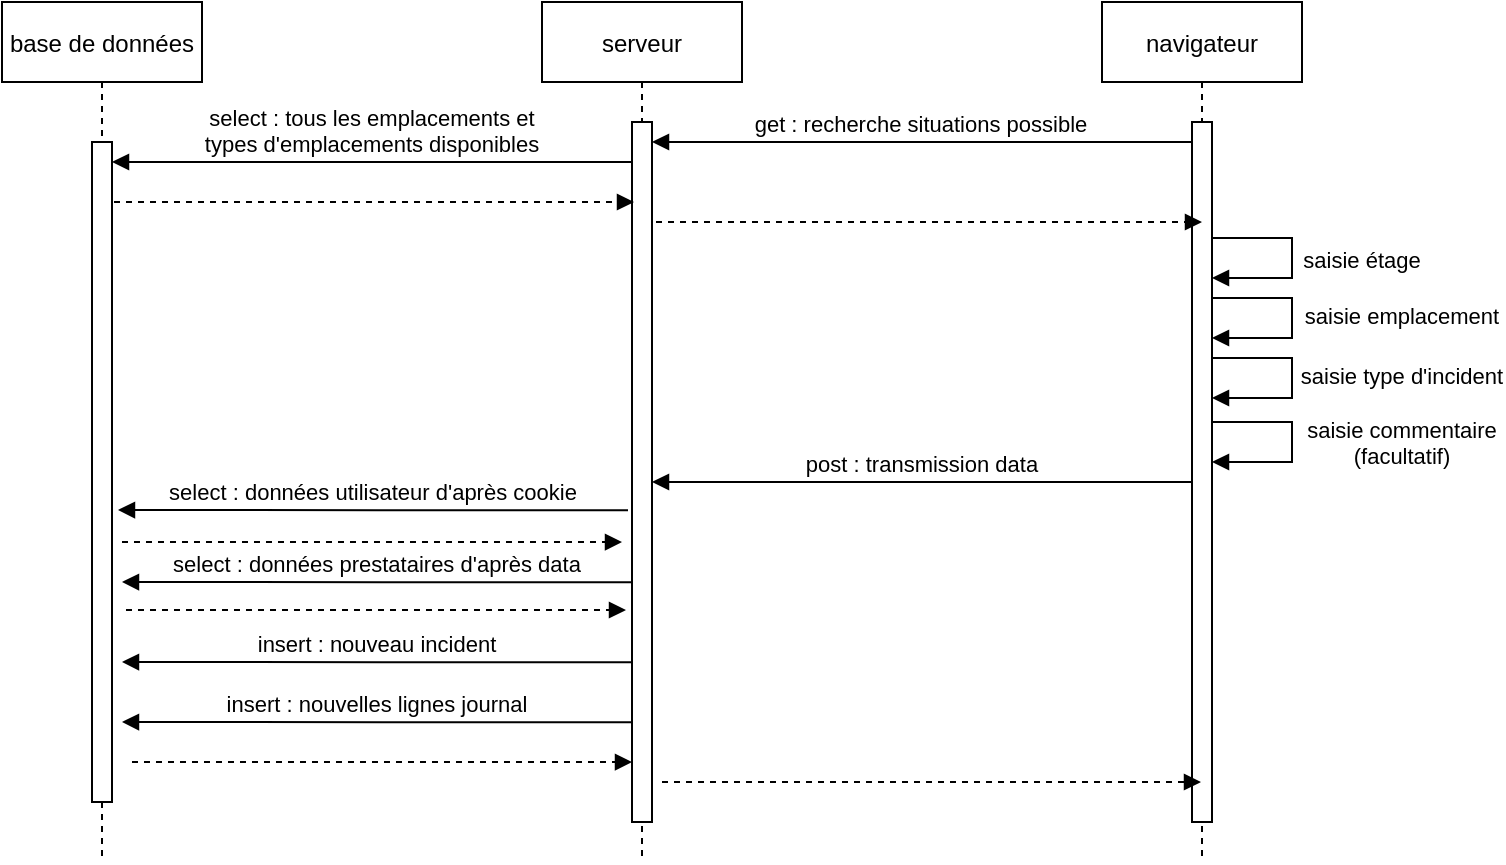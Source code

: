 <mxfile version="20.4.1" type="device"><diagram id="kgpKYQtTHZ0yAKxKKP6v" name="Page-1"><mxGraphModel dx="1102" dy="582" grid="1" gridSize="10" guides="1" tooltips="1" connect="1" arrows="1" fold="1" page="1" pageScale="1" pageWidth="850" pageHeight="1100" math="0" shadow="0"><root><mxCell id="0"/><mxCell id="1" parent="0"/><mxCell id="DQTdDgS3IpMgAFfMAFLB-1" value="serveur" style="shape=umlLifeline;perimeter=lifelinePerimeter;container=1;collapsible=0;recursiveResize=0;rounded=0;shadow=0;strokeWidth=1;" vertex="1" parent="1"><mxGeometry x="340" y="30" width="100" height="430" as="geometry"/></mxCell><mxCell id="DQTdDgS3IpMgAFfMAFLB-2" value="" style="points=[];perimeter=orthogonalPerimeter;rounded=0;shadow=0;strokeWidth=1;" vertex="1" parent="DQTdDgS3IpMgAFfMAFLB-1"><mxGeometry x="45" y="60" width="10" height="350" as="geometry"/></mxCell><mxCell id="DQTdDgS3IpMgAFfMAFLB-3" value="get : recherche situations possible" style="verticalAlign=bottom;endArrow=block;shadow=0;strokeWidth=1;" edge="1" parent="DQTdDgS3IpMgAFfMAFLB-1"><mxGeometry relative="1" as="geometry"><mxPoint x="324.5" y="70" as="sourcePoint"/><Array as="points"><mxPoint x="245" y="70"/></Array><mxPoint x="55" y="70" as="targetPoint"/></mxGeometry></mxCell><mxCell id="DQTdDgS3IpMgAFfMAFLB-15" value="select : tous les emplacements et&#10;types d'emplacements disponibles" style="verticalAlign=bottom;endArrow=block;shadow=0;strokeWidth=1;" edge="1" parent="DQTdDgS3IpMgAFfMAFLB-1"><mxGeometry relative="1" as="geometry"><mxPoint x="45" y="80" as="sourcePoint"/><mxPoint x="-215" y="80" as="targetPoint"/><Array as="points"><mxPoint x="-29.5" y="80"/><mxPoint x="-69.5" y="80"/></Array></mxGeometry></mxCell><mxCell id="DQTdDgS3IpMgAFfMAFLB-25" value="" style="verticalAlign=bottom;endArrow=block;shadow=0;strokeWidth=1;dashed=1;exitX=1.5;exitY=0.707;exitDx=0;exitDy=0;exitPerimeter=0;" edge="1" parent="DQTdDgS3IpMgAFfMAFLB-1"><mxGeometry relative="1" as="geometry"><mxPoint x="-205" y="380" as="sourcePoint"/><mxPoint x="45" y="380.04" as="targetPoint"/></mxGeometry></mxCell><mxCell id="DQTdDgS3IpMgAFfMAFLB-4" value="navigateur" style="shape=umlLifeline;perimeter=lifelinePerimeter;container=1;collapsible=0;recursiveResize=0;rounded=0;shadow=0;strokeWidth=1;fontStyle=0" vertex="1" parent="1"><mxGeometry x="620" y="30" width="100" height="430" as="geometry"/></mxCell><mxCell id="DQTdDgS3IpMgAFfMAFLB-5" value="" style="points=[];perimeter=orthogonalPerimeter;rounded=0;shadow=0;strokeWidth=1;" vertex="1" parent="DQTdDgS3IpMgAFfMAFLB-4"><mxGeometry x="45" y="60" width="10" height="350" as="geometry"/></mxCell><mxCell id="DQTdDgS3IpMgAFfMAFLB-6" value="saisie étage" style="verticalAlign=bottom;endArrow=block;shadow=0;strokeWidth=1;edgeStyle=orthogonalEdgeStyle;rounded=0;" edge="1" parent="DQTdDgS3IpMgAFfMAFLB-4"><mxGeometry x="0.2" y="-35" relative="1" as="geometry"><mxPoint x="55" y="118" as="sourcePoint"/><mxPoint x="55" y="138" as="targetPoint"/><Array as="points"><mxPoint x="95" y="118"/><mxPoint x="95" y="138"/></Array><mxPoint x="35" y="35" as="offset"/></mxGeometry></mxCell><mxCell id="DQTdDgS3IpMgAFfMAFLB-7" value="saisie type d'incident" style="verticalAlign=bottom;endArrow=block;shadow=0;strokeWidth=1;edgeStyle=orthogonalEdgeStyle;rounded=0;spacing=6;" edge="1" parent="DQTdDgS3IpMgAFfMAFLB-4"><mxGeometry x="0.2" y="55" relative="1" as="geometry"><mxPoint x="55" y="178" as="sourcePoint"/><mxPoint x="55" y="198" as="targetPoint"/><Array as="points"><mxPoint x="95" y="178"/><mxPoint x="95" y="198"/></Array><mxPoint x="55" y="-53" as="offset"/></mxGeometry></mxCell><mxCell id="DQTdDgS3IpMgAFfMAFLB-8" value="saisie emplacement" style="verticalAlign=bottom;endArrow=block;shadow=0;strokeWidth=1;edgeStyle=orthogonalEdgeStyle;rounded=0;spacing=-4;" edge="1" parent="DQTdDgS3IpMgAFfMAFLB-4"><mxGeometry x="0.04" y="55" relative="1" as="geometry"><mxPoint x="55" y="148" as="sourcePoint"/><mxPoint x="55" y="168" as="targetPoint"/><Array as="points"><mxPoint x="95" y="148"/><mxPoint x="95" y="168"/></Array><mxPoint as="offset"/></mxGeometry></mxCell><mxCell id="DQTdDgS3IpMgAFfMAFLB-17" value="saisie commentaire&#10;(facultatif)" style="verticalAlign=bottom;endArrow=block;shadow=0;strokeWidth=1;edgeStyle=orthogonalEdgeStyle;rounded=0;spacing=6;spacingLeft=-10;" edge="1" parent="DQTdDgS3IpMgAFfMAFLB-4"><mxGeometry x="0.2" y="61" relative="1" as="geometry"><mxPoint x="55" y="210" as="sourcePoint"/><mxPoint x="55" y="230" as="targetPoint"/><Array as="points"><mxPoint x="95" y="210"/><mxPoint x="95" y="230"/></Array><mxPoint x="60" y="-51" as="offset"/></mxGeometry></mxCell><mxCell id="DQTdDgS3IpMgAFfMAFLB-13" value="post : transmission data" style="verticalAlign=bottom;endArrow=block;shadow=0;strokeWidth=1;" edge="1" parent="DQTdDgS3IpMgAFfMAFLB-4" target="DQTdDgS3IpMgAFfMAFLB-2"><mxGeometry relative="1" as="geometry"><mxPoint x="45" y="240" as="sourcePoint"/><mxPoint x="-215" y="240" as="targetPoint"/><Array as="points"><mxPoint x="-29.5" y="240"/><mxPoint x="-69.5" y="240"/></Array></mxGeometry></mxCell><mxCell id="DQTdDgS3IpMgAFfMAFLB-11" value="base de données" style="shape=umlLifeline;perimeter=lifelinePerimeter;container=1;collapsible=0;recursiveResize=0;rounded=0;shadow=0;strokeWidth=1;" vertex="1" parent="1"><mxGeometry x="70" y="30" width="100" height="430" as="geometry"/></mxCell><mxCell id="DQTdDgS3IpMgAFfMAFLB-12" value="" style="points=[];perimeter=orthogonalPerimeter;rounded=0;shadow=0;strokeWidth=1;" vertex="1" parent="DQTdDgS3IpMgAFfMAFLB-11"><mxGeometry x="45" y="70" width="10" height="330" as="geometry"/></mxCell><mxCell id="DQTdDgS3IpMgAFfMAFLB-20" value="select : données utilisateur d'après cookie" style="verticalAlign=bottom;endArrow=block;shadow=0;strokeWidth=1;" edge="1" parent="DQTdDgS3IpMgAFfMAFLB-11"><mxGeometry relative="1" as="geometry"><mxPoint x="313" y="254.07" as="sourcePoint"/><mxPoint x="58" y="254" as="targetPoint"/><Array as="points"><mxPoint x="238.5" y="254.07"/><mxPoint x="198.5" y="254.07"/></Array></mxGeometry></mxCell><mxCell id="DQTdDgS3IpMgAFfMAFLB-14" value="" style="verticalAlign=bottom;endArrow=block;shadow=0;strokeWidth=1;dashed=1;" edge="1" parent="1"><mxGeometry relative="1" as="geometry"><mxPoint x="126" y="130" as="sourcePoint"/><mxPoint x="386" y="130" as="targetPoint"/><Array as="points"><mxPoint x="271.5" y="130"/><mxPoint x="311.5" y="130"/></Array></mxGeometry></mxCell><mxCell id="DQTdDgS3IpMgAFfMAFLB-16" value="" style="verticalAlign=bottom;endArrow=block;shadow=0;strokeWidth=1;dashed=1;" edge="1" parent="1"><mxGeometry relative="1" as="geometry"><mxPoint x="397" y="140" as="sourcePoint"/><mxPoint x="670" y="140" as="targetPoint"/><Array as="points"><mxPoint x="542.5" y="140"/><mxPoint x="582.5" y="140"/></Array></mxGeometry></mxCell><mxCell id="DQTdDgS3IpMgAFfMAFLB-18" value="insert : nouveau incident" style="verticalAlign=bottom;endArrow=block;shadow=0;strokeWidth=1;" edge="1" parent="1"><mxGeometry relative="1" as="geometry"><mxPoint x="385" y="360.07" as="sourcePoint"/><mxPoint x="130" y="360" as="targetPoint"/><Array as="points"><mxPoint x="310.5" y="360.07"/><mxPoint x="270.5" y="360.07"/></Array></mxGeometry></mxCell><mxCell id="DQTdDgS3IpMgAFfMAFLB-22" value="select : données prestataires d'après data" style="verticalAlign=bottom;endArrow=block;shadow=0;strokeWidth=1;" edge="1" parent="1"><mxGeometry relative="1" as="geometry"><mxPoint x="385" y="320.07" as="sourcePoint"/><mxPoint x="130" y="320" as="targetPoint"/><Array as="points"><mxPoint x="310.5" y="320.07"/><mxPoint x="270.5" y="320.07"/></Array></mxGeometry></mxCell><mxCell id="DQTdDgS3IpMgAFfMAFLB-23" value="" style="verticalAlign=bottom;endArrow=block;shadow=0;strokeWidth=1;dashed=1;exitX=1.5;exitY=0.707;exitDx=0;exitDy=0;exitPerimeter=0;" edge="1" parent="1"><mxGeometry relative="1" as="geometry"><mxPoint x="132" y="333.96" as="sourcePoint"/><mxPoint x="382" y="334" as="targetPoint"/></mxGeometry></mxCell><mxCell id="DQTdDgS3IpMgAFfMAFLB-24" value="insert : nouvelles lignes journal" style="verticalAlign=bottom;endArrow=block;shadow=0;strokeWidth=1;" edge="1" parent="1"><mxGeometry relative="1" as="geometry"><mxPoint x="385" y="390.07" as="sourcePoint"/><mxPoint x="130" y="390" as="targetPoint"/><Array as="points"><mxPoint x="310.5" y="390.07"/><mxPoint x="270.5" y="390.07"/></Array></mxGeometry></mxCell><mxCell id="DQTdDgS3IpMgAFfMAFLB-26" value="" style="verticalAlign=bottom;endArrow=block;shadow=0;strokeWidth=1;dashed=1;exitX=1.5;exitY=0.707;exitDx=0;exitDy=0;exitPerimeter=0;" edge="1" parent="1"><mxGeometry relative="1" as="geometry"><mxPoint x="130" y="300.0" as="sourcePoint"/><mxPoint x="380" y="300.04" as="targetPoint"/></mxGeometry></mxCell><mxCell id="DQTdDgS3IpMgAFfMAFLB-28" value="" style="verticalAlign=bottom;endArrow=block;shadow=0;strokeWidth=1;dashed=1;exitX=1.5;exitY=0.707;exitDx=0;exitDy=0;exitPerimeter=0;" edge="1" parent="1" target="DQTdDgS3IpMgAFfMAFLB-4"><mxGeometry relative="1" as="geometry"><mxPoint x="400" y="420" as="sourcePoint"/><mxPoint x="650" y="420.04" as="targetPoint"/></mxGeometry></mxCell></root></mxGraphModel></diagram></mxfile>